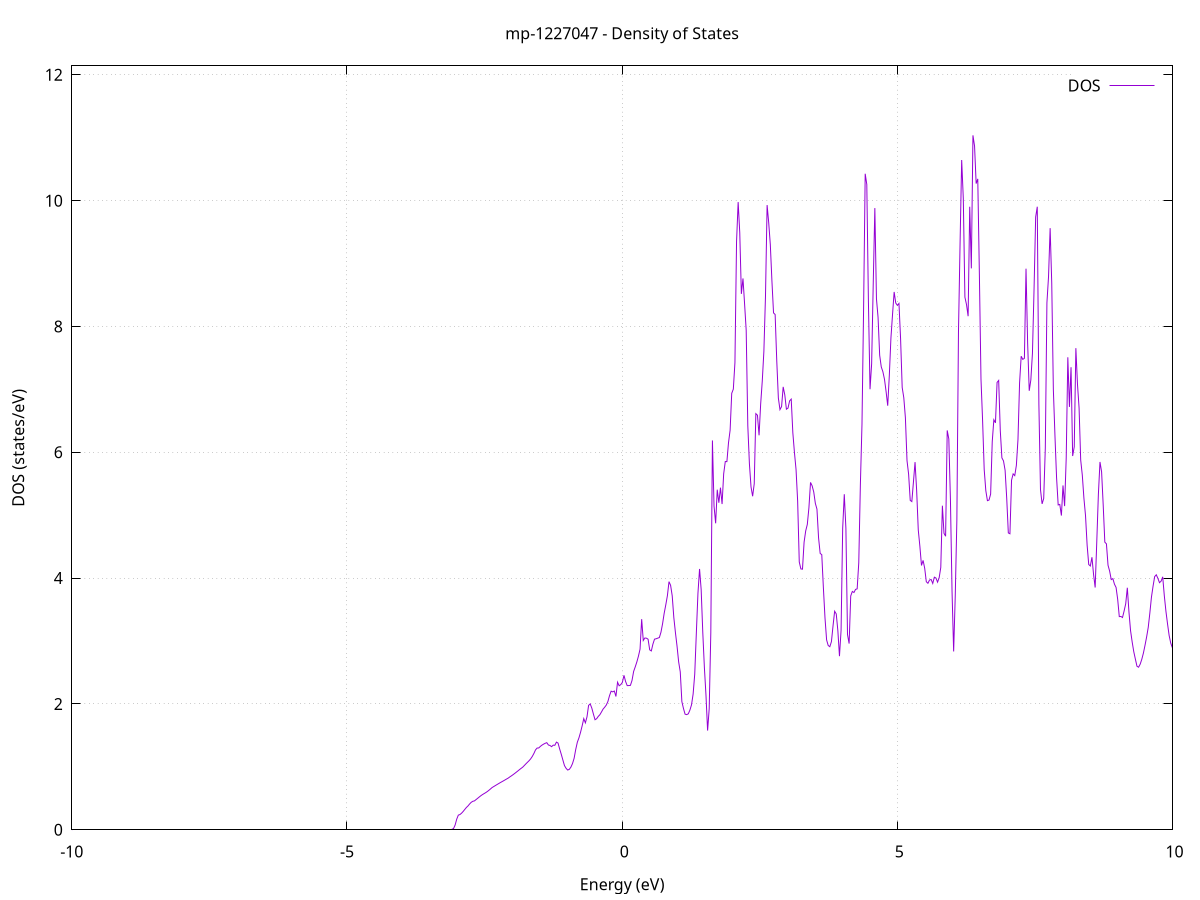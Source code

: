 set title 'mp-1227047 - Density of States'
set xlabel 'Energy (eV)'
set ylabel 'DOS (states/eV)'
set grid
set xrange [-10:10]
set yrange [0:12.142]
set xzeroaxis lt -1
set terminal png size 800,600
set output 'mp-1227047_dos_gnuplot.png'
plot '-' using 1:2 with lines title 'DOS'
-43.008500 0.000000
-42.979300 0.000000
-42.950100 0.000000
-42.920900 0.000000
-42.891600 0.000000
-42.862400 0.000000
-42.833200 0.000000
-42.804000 0.000000
-42.774800 0.000000
-42.745500 0.000000
-42.716300 0.000000
-42.687100 0.000000
-42.657900 0.000000
-42.628600 0.000000
-42.599400 0.000000
-42.570200 0.000000
-42.541000 0.000000
-42.511800 0.000000
-42.482500 0.000000
-42.453300 0.000000
-42.424100 0.000000
-42.394900 0.000000
-42.365700 0.000000
-42.336400 0.000000
-42.307200 0.000000
-42.278000 0.000000
-42.248800 0.000000
-42.219600 0.000000
-42.190300 0.000000
-42.161100 0.000000
-42.131900 0.000000
-42.102700 0.000000
-42.073500 0.000000
-42.044200 0.000000
-42.015000 0.000000
-41.985800 0.000000
-41.956600 0.000000
-41.927400 0.000000
-41.898100 0.000000
-41.868900 0.000000
-41.839700 0.000000
-41.810500 0.000000
-41.781300 0.000000
-41.752000 0.000000
-41.722800 0.000000
-41.693600 0.000000
-41.664400 0.000000
-41.635200 0.000000
-41.605900 0.000000
-41.576700 0.000000
-41.547500 0.000000
-41.518300 0.000000
-41.489100 0.000000
-41.459800 0.000000
-41.430600 0.000000
-41.401400 0.000000
-41.372200 0.000000
-41.342900 0.000000
-41.313700 0.000000
-41.284500 0.000000
-41.255300 0.000000
-41.226100 0.000000
-41.196800 0.000000
-41.167600 0.000000
-41.138400 0.000000
-41.109200 0.000000
-41.080000 0.000000
-41.050700 0.000000
-41.021500 0.000000
-40.992300 0.000000
-40.963100 0.000000
-40.933900 0.000000
-40.904600 0.000000
-40.875400 0.000000
-40.846200 0.000000
-40.817000 0.000000
-40.787800 0.000000
-40.758500 0.000000
-40.729300 0.000000
-40.700100 0.000000
-40.670900 0.000000
-40.641700 0.000000
-40.612400 0.000000
-40.583200 0.000000
-40.554000 0.000000
-40.524800 0.000000
-40.495600 0.000000
-40.466300 0.000000
-40.437100 0.000000
-40.407900 0.000000
-40.378700 0.000000
-40.349500 0.000000
-40.320200 0.000000
-40.291000 0.000000
-40.261800 0.000000
-40.232600 0.000000
-40.203300 0.000000
-40.174100 0.000000
-40.144900 0.000000
-40.115700 0.000000
-40.086500 0.000000
-40.057200 0.000000
-40.028000 0.000000
-39.998800 0.000000
-39.969600 0.000000
-39.940400 0.000000
-39.911100 0.000000
-39.881900 0.000000
-39.852700 0.000000
-39.823500 0.000000
-39.794300 0.000000
-39.765000 0.000000
-39.735800 0.000000
-39.706600 0.000000
-39.677400 0.000000
-39.648200 0.000000
-39.618900 0.000000
-39.589700 0.000000
-39.560500 0.000000
-39.531300 0.000000
-39.502100 0.000000
-39.472800 0.000000
-39.443600 0.000000
-39.414400 0.000000
-39.385200 0.000000
-39.356000 0.000000
-39.326700 0.000000
-39.297500 0.000000
-39.268300 0.000000
-39.239100 0.000000
-39.209900 0.000000
-39.180600 0.000000
-39.151400 0.000000
-39.122200 0.000000
-39.093000 0.000000
-39.063800 0.000000
-39.034500 0.000000
-39.005300 0.000000
-38.976100 0.000000
-38.946900 0.000000
-38.917600 0.000000
-38.888400 0.000000
-38.859200 0.000000
-38.830000 0.000000
-38.800800 0.000000
-38.771500 0.000000
-38.742300 0.000000
-38.713100 0.000000
-38.683900 0.000000
-38.654700 0.000000
-38.625400 0.000000
-38.596200 0.000000
-38.567000 0.000000
-38.537800 0.000000
-38.508600 0.000000
-38.479300 0.000000
-38.450100 0.000000
-38.420900 0.000000
-38.391700 0.000000
-38.362500 0.000000
-38.333200 0.000000
-38.304000 0.000000
-38.274800 0.000000
-38.245600 0.000000
-38.216400 0.000000
-38.187100 0.000000
-38.157900 0.000000
-38.128700 0.000000
-38.099500 0.000000
-38.070300 0.000000
-38.041000 0.000000
-38.011800 0.000000
-37.982600 0.000000
-37.953400 0.000000
-37.924200 0.000000
-37.894900 0.000000
-37.865700 0.000000
-37.836500 0.000000
-37.807300 0.000000
-37.778100 0.000000
-37.748800 0.000000
-37.719600 0.000000
-37.690400 0.000000
-37.661200 0.000000
-37.631900 0.000000
-37.602700 0.000000
-37.573500 0.000000
-37.544300 0.000000
-37.515100 0.000000
-37.485800 0.000000
-37.456600 0.000000
-37.427400 0.000000
-37.398200 0.000000
-37.369000 0.000000
-37.339700 0.000000
-37.310500 0.000000
-37.281300 0.000000
-37.252100 0.000000
-37.222900 0.000000
-37.193600 0.000000
-37.164400 0.000000
-37.135200 0.000000
-37.106000 0.000000
-37.076800 0.000000
-37.047500 0.000000
-37.018300 0.000000
-36.989100 0.000000
-36.959900 0.000000
-36.930700 0.000000
-36.901400 0.000000
-36.872200 0.000000
-36.843000 0.000000
-36.813800 0.000000
-36.784600 0.000000
-36.755300 0.000000
-36.726100 0.000000
-36.696900 0.000000
-36.667700 0.000000
-36.638500 0.000000
-36.609200 0.000000
-36.580000 0.000000
-36.550800 0.000000
-36.521600 0.000000
-36.492300 0.000000
-36.463100 0.000000
-36.433900 0.000000
-36.404700 0.000000
-36.375500 0.000000
-36.346200 0.000000
-36.317000 0.000000
-36.287800 0.000000
-36.258600 0.000000
-36.229400 0.000000
-36.200100 0.000000
-36.170900 0.000000
-36.141700 0.000000
-36.112500 0.000000
-36.083300 0.000000
-36.054000 0.000000
-36.024800 0.000000
-35.995600 0.000000
-35.966400 0.000000
-35.937200 0.000000
-35.907900 0.000000
-35.878700 0.000000
-35.849500 0.000000
-35.820300 0.000000
-35.791100 0.000000
-35.761800 0.000000
-35.732600 0.000000
-35.703400 0.000000
-35.674200 0.000000
-35.645000 0.000000
-35.615700 0.000000
-35.586500 0.000000
-35.557300 0.000000
-35.528100 0.000000
-35.498900 0.000000
-35.469600 0.000000
-35.440400 0.000000
-35.411200 0.000000
-35.382000 0.000000
-35.352800 0.000000
-35.323500 0.000000
-35.294300 0.000000
-35.265100 0.000000
-35.235900 0.000000
-35.206600 0.000000
-35.177400 0.000000
-35.148200 0.000000
-35.119000 0.000000
-35.089800 0.000000
-35.060500 0.000000
-35.031300 0.000000
-35.002100 0.000000
-34.972900 0.000000
-34.943700 0.000000
-34.914400 0.000000
-34.885200 0.000000
-34.856000 0.000000
-34.826800 0.000000
-34.797600 0.000000
-34.768300 0.000000
-34.739100 0.000000
-34.709900 0.000000
-34.680700 0.000000
-34.651500 0.000000
-34.622200 0.000000
-34.593000 0.000000
-34.563800 0.000000
-34.534600 0.000000
-34.505400 0.000000
-34.476100 0.000000
-34.446900 0.000000
-34.417700 0.000000
-34.388500 0.000000
-34.359300 0.000000
-34.330000 0.000000
-34.300800 0.000000
-34.271600 0.000000
-34.242400 0.000000
-34.213200 0.000000
-34.183900 0.000000
-34.154700 0.000000
-34.125500 0.000000
-34.096300 0.000000
-34.067100 0.000000
-34.037800 0.000000
-34.008600 0.000000
-33.979400 0.000000
-33.950200 0.000000
-33.920900 0.000000
-33.891700 0.000000
-33.862500 0.000000
-33.833300 0.000000
-33.804100 0.000000
-33.774800 0.000000
-33.745600 0.000000
-33.716400 0.000000
-33.687200 0.000000
-33.658000 0.000000
-33.628700 0.000000
-33.599500 0.000000
-33.570300 0.000000
-33.541100 0.000000
-33.511900 0.000000
-33.482600 0.000000
-33.453400 0.000000
-33.424200 0.000000
-33.395000 0.000000
-33.365800 0.000000
-33.336500 0.000000
-33.307300 0.000000
-33.278100 0.000000
-33.248900 0.000000
-33.219700 0.000000
-33.190400 0.000000
-33.161200 0.000000
-33.132000 0.000000
-33.102800 0.000000
-33.073600 0.000000
-33.044300 0.000000
-33.015100 0.000000
-32.985900 0.000000
-32.956700 0.000000
-32.927500 0.000000
-32.898200 0.000000
-32.869000 0.000000
-32.839800 0.000000
-32.810600 0.000000
-32.781400 0.000000
-32.752100 0.000000
-32.722900 0.000000
-32.693700 0.000000
-32.664500 0.000000
-32.635200 0.000000
-32.606000 0.000000
-32.576800 0.000000
-32.547600 0.000000
-32.518400 0.000000
-32.489100 0.000000
-32.459900 0.000000
-32.430700 0.000000
-32.401500 0.000000
-32.372300 0.000000
-32.343000 0.000000
-32.313800 0.000000
-32.284600 0.000000
-32.255400 0.000000
-32.226200 0.000000
-32.196900 0.000000
-32.167700 0.000000
-32.138500 0.000000
-32.109300 0.000000
-32.080100 0.000000
-32.050800 0.000000
-32.021600 0.000000
-31.992400 0.000000
-31.963200 0.000000
-31.934000 0.000000
-31.904700 0.000000
-31.875500 0.000000
-31.846300 0.000000
-31.817100 0.000000
-31.787900 0.000000
-31.758600 0.000000
-31.729400 0.000000
-31.700200 0.000000
-31.671000 0.000000
-31.641800 0.000000
-31.612500 0.000000
-31.583300 0.000000
-31.554100 0.000000
-31.524900 0.000000
-31.495600 0.000000
-31.466400 0.000000
-31.437200 0.000000
-31.408000 0.000000
-31.378800 0.000000
-31.349500 0.000000
-31.320300 0.000000
-31.291100 0.000000
-31.261900 0.000000
-31.232700 0.000000
-31.203400 0.000000
-31.174200 0.000000
-31.145000 0.000000
-31.115800 0.000000
-31.086600 0.000000
-31.057300 0.000000
-31.028100 0.000000
-30.998900 0.000000
-30.969700 0.000000
-30.940500 0.000000
-30.911200 0.000000
-30.882000 0.000000
-30.852800 0.000000
-30.823600 0.000000
-30.794400 0.000000
-30.765100 0.000000
-30.735900 0.000000
-30.706700 0.000000
-30.677500 0.000000
-30.648300 0.000000
-30.619000 0.000000
-30.589800 0.000000
-30.560600 0.000000
-30.531400 0.000000
-30.502200 0.000000
-30.472900 0.000000
-30.443700 0.000000
-30.414500 0.000000
-30.385300 0.000000
-30.356100 0.000000
-30.326800 0.000000
-30.297600 0.000000
-30.268400 0.000000
-30.239200 0.000000
-30.209900 0.000000
-30.180700 0.000000
-30.151500 0.000000
-30.122300 0.000000
-30.093100 0.000000
-30.063800 0.000000
-30.034600 0.000000
-30.005400 0.000000
-29.976200 0.000000
-29.947000 0.000000
-29.917700 0.000000
-29.888500 0.000000
-29.859300 0.000000
-29.830100 0.000000
-29.800900 0.000000
-29.771600 0.000000
-29.742400 0.000000
-29.713200 0.000000
-29.684000 0.000000
-29.654800 0.000000
-29.625500 0.000000
-29.596300 0.000000
-29.567100 0.000000
-29.537900 0.000000
-29.508700 0.000000
-29.479400 0.000000
-29.450200 0.000000
-29.421000 0.000000
-29.391800 0.000000
-29.362600 0.000000
-29.333300 0.000000
-29.304100 0.000000
-29.274900 0.000000
-29.245700 0.000000
-29.216500 0.000000
-29.187200 0.000000
-29.158000 0.000000
-29.128800 0.000000
-29.099600 0.000000
-29.070400 0.000000
-29.041100 0.000000
-29.011900 0.000000
-28.982700 0.000000
-28.953500 0.000000
-28.924200 0.000000
-28.895000 0.000000
-28.865800 0.000000
-28.836600 0.000000
-28.807400 0.000000
-28.778100 0.000000
-28.748900 0.000000
-28.719700 0.000000
-28.690500 0.000000
-28.661300 0.000000
-28.632000 0.000000
-28.602800 0.000000
-28.573600 0.000000
-28.544400 0.000000
-28.515200 0.000000
-28.485900 0.000000
-28.456700 0.000000
-28.427500 0.000000
-28.398300 0.000000
-28.369100 0.000000
-28.339800 0.000000
-28.310600 0.000000
-28.281400 0.000000
-28.252200 0.000000
-28.223000 0.000000
-28.193700 0.000000
-28.164500 0.000000
-28.135300 0.000000
-28.106100 0.000000
-28.076900 0.000000
-28.047600 0.000000
-28.018400 0.000000
-27.989200 0.000000
-27.960000 0.000000
-27.930800 0.000000
-27.901500 0.000000
-27.872300 0.000000
-27.843100 0.000000
-27.813900 0.000000
-27.784600 0.000000
-27.755400 0.000000
-27.726200 0.000000
-27.697000 0.000000
-27.667800 0.000000
-27.638500 0.000000
-27.609300 0.000000
-27.580100 0.000000
-27.550900 0.000000
-27.521700 0.000000
-27.492400 0.000000
-27.463200 0.000000
-27.434000 0.000000
-27.404800 0.000000
-27.375600 0.000000
-27.346300 0.000000
-27.317100 0.000000
-27.287900 0.000000
-27.258700 0.000000
-27.229500 0.000000
-27.200200 0.000000
-27.171000 0.000000
-27.141800 0.000000
-27.112600 0.000000
-27.083400 0.000000
-27.054100 0.000000
-27.024900 0.000000
-26.995700 0.000000
-26.966500 0.000000
-26.937300 0.000000
-26.908000 0.000000
-26.878800 0.000000
-26.849600 0.000000
-26.820400 0.000000
-26.791200 0.000000
-26.761900 0.000000
-26.732700 0.000000
-26.703500 0.000000
-26.674300 0.000000
-26.645100 0.000000
-26.615800 0.000000
-26.586600 0.000000
-26.557400 0.000000
-26.528200 0.000000
-26.498900 0.000000
-26.469700 0.000000
-26.440500 0.000000
-26.411300 0.000000
-26.382100 0.000000
-26.352800 0.000000
-26.323600 0.000000
-26.294400 0.000000
-26.265200 0.000000
-26.236000 0.000000
-26.206700 0.000000
-26.177500 0.000000
-26.148300 0.000000
-26.119100 0.000000
-26.089900 0.000000
-26.060600 0.000000
-26.031400 0.000000
-26.002200 0.000000
-25.973000 0.000000
-25.943800 0.000000
-25.914500 0.000000
-25.885300 0.000000
-25.856100 0.000000
-25.826900 0.000000
-25.797700 0.000000
-25.768400 0.000000
-25.739200 0.000000
-25.710000 0.000000
-25.680800 0.000000
-25.651600 0.000000
-25.622300 0.000000
-25.593100 0.000000
-25.563900 0.000000
-25.534700 0.000000
-25.505500 0.000000
-25.476200 0.000000
-25.447000 0.000000
-25.417800 0.000000
-25.388600 0.000000
-25.359400 0.000000
-25.330100 0.000000
-25.300900 0.000000
-25.271700 0.000000
-25.242500 0.000000
-25.213200 0.000000
-25.184000 0.000000
-25.154800 0.000000
-25.125600 0.000000
-25.096400 0.000000
-25.067100 0.000000
-25.037900 0.000000
-25.008700 0.000000
-24.979500 0.000000
-24.950300 0.000000
-24.921000 0.000000
-24.891800 0.000000
-24.862600 0.000000
-24.833400 0.000000
-24.804200 0.000000
-24.774900 0.000000
-24.745700 0.000000
-24.716500 0.000000
-24.687300 0.000000
-24.658100 0.000000
-24.628800 0.000000
-24.599600 0.000000
-24.570400 0.000000
-24.541200 0.000000
-24.512000 0.000000
-24.482700 0.000000
-24.453500 0.000000
-24.424300 0.000000
-24.395100 0.000000
-24.365900 0.000000
-24.336600 0.000000
-24.307400 0.000000
-24.278200 0.000000
-24.249000 0.000000
-24.219800 0.000000
-24.190500 0.000000
-24.161300 0.000000
-24.132100 0.000000
-24.102900 0.000000
-24.073700 0.000000
-24.044400 0.000000
-24.015200 0.000000
-23.986000 0.000000
-23.956800 0.000000
-23.927500 0.000000
-23.898300 0.000000
-23.869100 0.000000
-23.839900 0.000000
-23.810700 0.000000
-23.781400 0.000000
-23.752200 0.000000
-23.723000 0.000000
-23.693800 0.000000
-23.664600 0.000000
-23.635300 0.000000
-23.606100 0.000000
-23.576900 0.000000
-23.547700 0.000000
-23.518500 0.000000
-23.489200 0.000000
-23.460000 0.000000
-23.430800 0.000000
-23.401600 0.000000
-23.372400 0.000000
-23.343100 0.000000
-23.313900 0.000000
-23.284700 0.000000
-23.255500 0.000000
-23.226300 0.000000
-23.197000 0.000000
-23.167800 0.000000
-23.138600 0.000000
-23.109400 0.000000
-23.080200 0.000000
-23.050900 0.000000
-23.021700 0.000000
-22.992500 0.000000
-22.963300 0.000000
-22.934100 0.000000
-22.904800 0.000000
-22.875600 0.000000
-22.846400 0.000000
-22.817200 0.000000
-22.787900 0.000000
-22.758700 0.000000
-22.729500 0.000000
-22.700300 0.000000
-22.671100 0.000000
-22.641800 0.000000
-22.612600 0.000000
-22.583400 0.000000
-22.554200 0.000000
-22.525000 0.000000
-22.495700 0.000000
-22.466500 0.000000
-22.437300 0.000000
-22.408100 0.000000
-22.378900 0.000000
-22.349600 0.000000
-22.320400 0.000000
-22.291200 0.000000
-22.262000 0.000000
-22.232800 0.000000
-22.203500 0.000000
-22.174300 0.000000
-22.145100 0.000000
-22.115900 0.000000
-22.086700 0.000000
-22.057400 0.000000
-22.028200 0.000000
-21.999000 0.000000
-21.969800 0.000000
-21.940600 0.000000
-21.911300 0.000000
-21.882100 0.000000
-21.852900 0.000000
-21.823700 0.000000
-21.794500 0.000000
-21.765200 0.000000
-21.736000 0.000000
-21.706800 0.000000
-21.677600 0.000000
-21.648400 66.888200
-21.619100 102.628800
-21.589900 32.338500
-21.560700 55.851200
-21.531500 82.123100
-21.502200 138.476500
-21.473000 0.000000
-21.443800 0.000000
-21.414600 0.000000
-21.385400 249.953100
-21.356100 0.000000
-21.326900 0.000000
-21.297700 0.000000
-21.268500 0.000000
-21.239300 0.000000
-21.210000 0.000000
-21.180800 0.000000
-21.151600 0.000000
-21.122400 0.000000
-21.093200 0.000000
-21.063900 0.000000
-21.034700 0.000000
-21.005500 0.000000
-20.976300 0.000000
-20.947100 0.000000
-20.917800 0.000000
-20.888600 0.000000
-20.859400 0.000000
-20.830200 0.000000
-20.801000 0.000000
-20.771700 0.000000
-20.742500 0.000000
-20.713300 0.000000
-20.684100 0.000000
-20.654900 0.000000
-20.625600 0.000000
-20.596400 0.000000
-20.567200 0.000000
-20.538000 0.000000
-20.508800 0.000000
-20.479500 0.000000
-20.450300 0.000000
-20.421100 0.000000
-20.391900 0.000000
-20.362700 0.000000
-20.333400 0.000000
-20.304200 0.000000
-20.275000 0.000000
-20.245800 0.000000
-20.216500 0.000000
-20.187300 0.000000
-20.158100 0.000000
-20.128900 0.000000
-20.099700 0.000000
-20.070400 0.000000
-20.041200 0.000000
-20.012000 0.000000
-19.982800 0.000000
-19.953600 0.000000
-19.924300 0.000000
-19.895100 0.000000
-19.865900 0.000000
-19.836700 0.000000
-19.807500 0.000000
-19.778200 0.000000
-19.749000 0.000000
-19.719800 0.000000
-19.690600 0.000000
-19.661400 0.000000
-19.632100 0.000000
-19.602900 0.000000
-19.573700 0.000000
-19.544500 0.000000
-19.515300 0.000000
-19.486000 0.000000
-19.456800 0.000000
-19.427600 0.000000
-19.398400 0.000000
-19.369200 0.000000
-19.339900 0.000000
-19.310700 0.000000
-19.281500 0.000000
-19.252300 0.000000
-19.223100 0.000000
-19.193800 0.000000
-19.164600 0.000000
-19.135400 0.000000
-19.106200 0.000000
-19.076900 0.000000
-19.047700 0.000000
-19.018500 0.000000
-18.989300 0.000000
-18.960100 0.000000
-18.930800 0.000000
-18.901600 0.000000
-18.872400 0.000000
-18.843200 0.000000
-18.814000 0.000000
-18.784700 0.000000
-18.755500 0.000000
-18.726300 0.000000
-18.697100 0.000000
-18.667900 0.000000
-18.638600 0.000000
-18.609400 0.000000
-18.580200 0.000000
-18.551000 0.000000
-18.521800 0.000000
-18.492500 0.000000
-18.463300 0.000000
-18.434100 0.000000
-18.404900 0.000000
-18.375700 0.000000
-18.346400 0.000000
-18.317200 0.000000
-18.288000 0.000000
-18.258800 0.000000
-18.229600 0.000000
-18.200300 0.000000
-18.171100 0.000000
-18.141900 0.000000
-18.112700 0.000000
-18.083500 0.000000
-18.054200 0.000000
-18.025000 0.000000
-17.995800 0.000000
-17.966600 0.000000
-17.937400 0.000000
-17.908100 0.000000
-17.878900 0.000000
-17.849700 0.000000
-17.820500 0.000000
-17.791200 0.000000
-17.762000 0.000000
-17.732800 0.000000
-17.703600 0.000000
-17.674400 0.000000
-17.645100 0.000000
-17.615900 0.000000
-17.586700 0.000000
-17.557500 0.000000
-17.528300 0.000000
-17.499000 0.000000
-17.469800 0.000000
-17.440600 0.000000
-17.411400 0.000000
-17.382200 0.000000
-17.352900 0.000000
-17.323700 0.000000
-17.294500 0.000000
-17.265300 0.000000
-17.236100 0.000000
-17.206800 0.000000
-17.177600 0.000000
-17.148400 0.000000
-17.119200 0.000000
-17.090000 0.000000
-17.060700 0.000000
-17.031500 0.000000
-17.002300 0.000000
-16.973100 0.000000
-16.943900 0.000000
-16.914600 0.000000
-16.885400 0.000000
-16.856200 0.000000
-16.827000 0.000000
-16.797800 0.000000
-16.768500 0.000000
-16.739300 0.000000
-16.710100 0.000000
-16.680900 0.000000
-16.651700 0.000000
-16.622400 0.000000
-16.593200 0.000000
-16.564000 0.000000
-16.534800 0.000000
-16.505500 0.000000
-16.476300 0.000000
-16.447100 0.000000
-16.417900 0.000000
-16.388700 0.000000
-16.359400 0.000000
-16.330200 0.000000
-16.301000 0.000000
-16.271800 0.000000
-16.242600 0.000000
-16.213300 0.000000
-16.184100 0.000000
-16.154900 0.000000
-16.125700 0.000000
-16.096500 0.000000
-16.067200 0.000000
-16.038000 0.000000
-16.008800 0.000000
-15.979600 0.000000
-15.950400 0.000000
-15.921100 0.000000
-15.891900 0.000000
-15.862700 0.000000
-15.833500 0.000000
-15.804300 0.000000
-15.775000 0.000000
-15.745800 0.000000
-15.716600 0.000000
-15.687400 0.000000
-15.658200 0.000000
-15.628900 0.000000
-15.599700 0.000000
-15.570500 0.000000
-15.541300 0.000000
-15.512100 0.000000
-15.482800 0.000000
-15.453600 0.000000
-15.424400 0.000000
-15.395200 0.000000
-15.365900 0.000000
-15.336700 0.000000
-15.307500 0.000000
-15.278300 0.000000
-15.249100 0.000000
-15.219800 0.000000
-15.190600 0.000000
-15.161400 0.000000
-15.132200 0.000000
-15.103000 0.000000
-15.073700 0.000000
-15.044500 0.000000
-15.015300 0.000000
-14.986100 0.000000
-14.956900 0.000000
-14.927600 0.000000
-14.898400 0.000000
-14.869200 0.000000
-14.840000 0.000000
-14.810800 0.000000
-14.781500 0.000000
-14.752300 0.000000
-14.723100 0.000000
-14.693900 0.000000
-14.664700 0.000000
-14.635400 0.000000
-14.606200 0.000000
-14.577000 0.000000
-14.547800 0.000000
-14.518600 0.000000
-14.489300 0.000000
-14.460100 0.000000
-14.430900 0.000000
-14.401700 0.000000
-14.372500 0.000000
-14.343200 0.000000
-14.314000 0.000000
-14.284800 0.000000
-14.255600 0.000000
-14.226400 0.000000
-14.197100 0.000000
-14.167900 0.000000
-14.138700 0.000000
-14.109500 0.000000
-14.080200 0.000000
-14.051000 0.000000
-14.021800 0.000000
-13.992600 0.000000
-13.963400 0.000000
-13.934100 0.000000
-13.904900 0.000000
-13.875700 0.000000
-13.846500 0.000000
-13.817300 0.000000
-13.788000 0.000000
-13.758800 0.000000
-13.729600 0.000000
-13.700400 0.000000
-13.671200 0.000000
-13.641900 0.000000
-13.612700 0.000000
-13.583500 0.000000
-13.554300 0.000000
-13.525100 0.000000
-13.495800 0.000000
-13.466600 0.000000
-13.437400 0.000000
-13.408200 0.000000
-13.379000 0.000000
-13.349700 0.000000
-13.320500 0.000000
-13.291300 0.000000
-13.262100 0.000000
-13.232900 0.000000
-13.203600 0.000000
-13.174400 0.000000
-13.145200 0.000000
-13.116000 0.000000
-13.086800 0.000000
-13.057500 0.000000
-13.028300 0.000000
-12.999100 0.000000
-12.969900 0.000000
-12.940700 0.000000
-12.911400 0.000000
-12.882200 0.000000
-12.853000 0.000000
-12.823800 0.000000
-12.794500 0.000000
-12.765300 0.000000
-12.736100 0.000000
-12.706900 0.000000
-12.677700 0.000000
-12.648400 0.000000
-12.619200 0.000000
-12.590000 0.000000
-12.560800 0.000000
-12.531600 0.000000
-12.502300 0.000000
-12.473100 0.000000
-12.443900 0.000000
-12.414700 0.000000
-12.385500 0.000000
-12.356200 0.000000
-12.327000 0.000000
-12.297800 0.000000
-12.268600 0.000000
-12.239400 0.000000
-12.210100 0.000000
-12.180900 0.000000
-12.151700 0.000000
-12.122500 0.000000
-12.093300 0.000000
-12.064000 0.000000
-12.034800 0.000000
-12.005600 0.000000
-11.976400 0.000000
-11.947200 0.000000
-11.917900 0.000000
-11.888700 0.000000
-11.859500 0.000000
-11.830300 0.000000
-11.801100 0.000000
-11.771800 0.000000
-11.742600 0.000000
-11.713400 0.000000
-11.684200 0.000000
-11.655000 0.000000
-11.625700 0.000000
-11.596500 0.000000
-11.567300 0.000000
-11.538100 0.000000
-11.508800 0.000000
-11.479600 0.000000
-11.450400 0.000000
-11.421200 0.000000
-11.392000 0.000000
-11.362700 0.000000
-11.333500 0.000000
-11.304300 0.000000
-11.275100 0.000000
-11.245900 0.000000
-11.216600 0.000000
-11.187400 0.000000
-11.158200 0.000000
-11.129000 0.000000
-11.099800 0.000000
-11.070500 0.000000
-11.041300 0.000000
-11.012100 0.000000
-10.982900 0.000000
-10.953700 0.000000
-10.924400 0.000000
-10.895200 0.000000
-10.866000 0.000000
-10.836800 0.000000
-10.807600 0.000000
-10.778300 0.000000
-10.749100 0.000000
-10.719900 0.000000
-10.690700 0.000000
-10.661500 0.000000
-10.632200 0.000000
-10.603000 0.000000
-10.573800 0.000000
-10.544600 0.000000
-10.515400 0.000000
-10.486100 0.000000
-10.456900 0.000000
-10.427700 0.000000
-10.398500 0.000000
-10.369200 0.000000
-10.340000 0.000000
-10.310800 0.000000
-10.281600 0.000000
-10.252400 0.000000
-10.223100 0.000000
-10.193900 0.000000
-10.164700 0.000000
-10.135500 0.000000
-10.106300 0.000000
-10.077000 0.000000
-10.047800 0.000000
-10.018600 0.000000
-9.989400 0.000000
-9.960200 0.000000
-9.930900 0.000000
-9.901700 0.000000
-9.872500 0.000000
-9.843300 0.000000
-9.814100 0.000000
-9.784800 0.000000
-9.755600 0.000000
-9.726400 0.000000
-9.697200 0.000000
-9.668000 0.000000
-9.638700 0.000000
-9.609500 0.000000
-9.580300 0.000000
-9.551100 0.000000
-9.521900 0.000000
-9.492600 0.000000
-9.463400 0.000000
-9.434200 0.000000
-9.405000 0.000000
-9.375800 0.000000
-9.346500 0.000000
-9.317300 0.000000
-9.288100 0.000000
-9.258900 0.000000
-9.229700 0.000000
-9.200400 0.000000
-9.171200 0.000000
-9.142000 0.000000
-9.112800 0.000000
-9.083500 0.000000
-9.054300 0.000000
-9.025100 0.000000
-8.995900 0.000000
-8.966700 0.000000
-8.937400 0.000000
-8.908200 0.000000
-8.879000 0.000000
-8.849800 0.000000
-8.820600 0.000000
-8.791300 0.000000
-8.762100 0.000000
-8.732900 0.000000
-8.703700 0.000000
-8.674500 0.000000
-8.645200 0.000000
-8.616000 0.000000
-8.586800 0.000000
-8.557600 0.000000
-8.528400 0.000000
-8.499100 0.000000
-8.469900 0.000000
-8.440700 0.000000
-8.411500 0.000000
-8.382300 0.000000
-8.353000 0.000000
-8.323800 0.000000
-8.294600 0.000000
-8.265400 0.000000
-8.236200 0.000000
-8.206900 0.000000
-8.177700 0.000000
-8.148500 0.000000
-8.119300 0.000000
-8.090100 0.000000
-8.060800 0.000000
-8.031600 0.000000
-8.002400 0.000000
-7.973200 0.000000
-7.944000 0.000000
-7.914700 0.000000
-7.885500 0.000000
-7.856300 0.000000
-7.827100 0.000000
-7.797800 0.000000
-7.768600 0.000000
-7.739400 0.000000
-7.710200 0.000000
-7.681000 0.000000
-7.651700 0.000000
-7.622500 0.000000
-7.593300 0.000000
-7.564100 0.000000
-7.534900 0.000000
-7.505600 0.000000
-7.476400 0.000000
-7.447200 0.000000
-7.418000 0.000000
-7.388800 0.000000
-7.359500 0.000000
-7.330300 0.000000
-7.301100 0.000000
-7.271900 0.000000
-7.242700 0.000000
-7.213400 0.000000
-7.184200 0.000000
-7.155000 0.000000
-7.125800 0.000000
-7.096600 0.000000
-7.067300 0.000000
-7.038100 0.000000
-7.008900 0.000000
-6.979700 0.000000
-6.950500 0.000000
-6.921200 0.000000
-6.892000 0.000000
-6.862800 0.000000
-6.833600 0.000000
-6.804400 0.000000
-6.775100 0.000000
-6.745900 0.000000
-6.716700 0.000000
-6.687500 0.000000
-6.658200 0.000000
-6.629000 0.000000
-6.599800 0.000000
-6.570600 0.000000
-6.541400 0.000000
-6.512100 0.000000
-6.482900 0.000000
-6.453700 0.000000
-6.424500 0.000000
-6.395300 0.000000
-6.366000 0.000000
-6.336800 0.000000
-6.307600 0.000000
-6.278400 0.000000
-6.249200 0.000000
-6.219900 0.000000
-6.190700 0.000000
-6.161500 0.000000
-6.132300 0.000000
-6.103100 0.000000
-6.073800 0.000000
-6.044600 0.000000
-6.015400 0.000000
-5.986200 0.000000
-5.957000 0.000000
-5.927700 0.000000
-5.898500 0.000000
-5.869300 0.000000
-5.840100 0.000000
-5.810900 0.000000
-5.781600 0.000000
-5.752400 0.000000
-5.723200 0.000000
-5.694000 0.000000
-5.664800 0.000000
-5.635500 0.000000
-5.606300 0.000000
-5.577100 0.000000
-5.547900 0.000000
-5.518700 0.000000
-5.489400 0.000000
-5.460200 0.000000
-5.431000 0.000000
-5.401800 0.000000
-5.372500 0.000000
-5.343300 0.000000
-5.314100 0.000000
-5.284900 0.000000
-5.255700 0.000000
-5.226400 0.000000
-5.197200 0.000000
-5.168000 0.000000
-5.138800 0.000000
-5.109600 0.000000
-5.080300 0.000000
-5.051100 0.000000
-5.021900 0.000000
-4.992700 0.000000
-4.963500 0.000000
-4.934200 0.000000
-4.905000 0.000000
-4.875800 0.000000
-4.846600 0.000000
-4.817400 0.000000
-4.788100 0.000000
-4.758900 0.000000
-4.729700 0.000000
-4.700500 0.000000
-4.671300 0.000000
-4.642000 0.000000
-4.612800 0.000000
-4.583600 0.000000
-4.554400 0.000000
-4.525200 0.000000
-4.495900 0.000000
-4.466700 0.000000
-4.437500 0.000000
-4.408300 0.000000
-4.379100 0.000000
-4.349800 0.000000
-4.320600 0.000000
-4.291400 0.000000
-4.262200 0.000000
-4.233000 0.000000
-4.203700 0.000000
-4.174500 0.000000
-4.145300 0.000000
-4.116100 0.000000
-4.086800 0.000000
-4.057600 0.000000
-4.028400 0.000000
-3.999200 0.000000
-3.970000 0.000000
-3.940700 0.000000
-3.911500 0.000000
-3.882300 0.000000
-3.853100 0.000000
-3.823900 0.000000
-3.794600 0.000000
-3.765400 0.000000
-3.736200 0.000000
-3.707000 0.000000
-3.677800 0.000000
-3.648500 0.000000
-3.619300 0.000000
-3.590100 0.000000
-3.560900 0.000000
-3.531700 0.000000
-3.502400 0.000000
-3.473200 0.000000
-3.444000 0.000000
-3.414800 0.000000
-3.385600 0.000000
-3.356300 0.000000
-3.327100 0.000000
-3.297900 0.000000
-3.268700 0.000000
-3.239500 0.000000
-3.210200 0.000000
-3.181000 0.000000
-3.151800 0.000000
-3.122600 0.000000
-3.093400 0.000000
-3.064100 0.018600
-3.034900 0.075000
-3.005700 0.169000
-2.976500 0.233100
-2.947300 0.241800
-2.918000 0.263500
-2.888800 0.291200
-2.859600 0.323300
-2.830400 0.354100
-2.801100 0.378800
-2.771900 0.409700
-2.742700 0.436200
-2.713500 0.452500
-2.684300 0.458900
-2.655000 0.479400
-2.625800 0.500000
-2.596600 0.521100
-2.567400 0.541300
-2.538200 0.559200
-2.508900 0.574800
-2.479700 0.590000
-2.450500 0.607500
-2.421300 0.627400
-2.392100 0.648900
-2.362800 0.671300
-2.333600 0.686800
-2.304400 0.702400
-2.275200 0.717900
-2.246000 0.733100
-2.216700 0.748300
-2.187500 0.762800
-2.158300 0.776900
-2.129100 0.791800
-2.099900 0.806700
-2.070600 0.821400
-2.041400 0.840100
-2.012200 0.857100
-1.983000 0.875300
-1.953800 0.894400
-1.924500 0.914400
-1.895300 0.934800
-1.866100 0.955600
-1.836900 0.975500
-1.807700 0.994500
-1.778400 1.020800
-1.749200 1.047600
-1.720000 1.073100
-1.690800 1.098300
-1.661500 1.128100
-1.632300 1.166300
-1.603100 1.213600
-1.573900 1.270100
-1.544700 1.298900
-1.515400 1.300400
-1.486200 1.325200
-1.457000 1.345100
-1.427800 1.361100
-1.398600 1.374300
-1.369300 1.384500
-1.340100 1.347600
-1.310900 1.339600
-1.281700 1.321000
-1.252500 1.345400
-1.223200 1.342600
-1.194000 1.393300
-1.164800 1.378100
-1.135600 1.285300
-1.106400 1.200800
-1.077100 1.109600
-1.047900 1.020100
-1.018700 0.977000
-0.989500 0.949400
-0.960300 0.960100
-0.931000 0.996200
-0.901800 1.052600
-0.872600 1.136900
-0.843400 1.276500
-0.814200 1.391700
-0.784900 1.461200
-0.755700 1.549500
-0.726500 1.652900
-0.697300 1.767000
-0.668100 1.699600
-0.638800 1.794300
-0.609600 1.977500
-0.580400 2.000700
-0.551200 1.934200
-0.522000 1.838600
-0.492700 1.749200
-0.463500 1.765200
-0.434300 1.801700
-0.405100 1.828300
-0.375800 1.871900
-0.346600 1.918100
-0.317400 1.947800
-0.288200 1.982400
-0.259000 2.038300
-0.229700 2.130600
-0.200500 2.203100
-0.171300 2.192300
-0.142100 2.205400
-0.112900 2.118800
-0.083600 2.345700
-0.054400 2.289200
-0.025200 2.307200
0.004000 2.342700
0.033200 2.455400
0.062500 2.357500
0.091700 2.291400
0.120900 2.292200
0.150100 2.295200
0.179300 2.373000
0.208600 2.516200
0.237800 2.589100
0.267000 2.667300
0.296200 2.759800
0.325400 2.871700
0.354700 3.347600
0.383900 3.009100
0.413100 3.048300
0.442300 3.045300
0.471500 3.028600
0.500800 2.859600
0.530000 2.842600
0.559200 2.951500
0.588400 3.029900
0.617600 3.036000
0.646900 3.046100
0.676100 3.055300
0.705300 3.139900
0.734500 3.274600
0.763700 3.441000
0.793000 3.575100
0.822200 3.720200
0.851400 3.943900
0.880600 3.885100
0.909900 3.717900
0.939100 3.372700
0.968300 3.133200
0.997500 2.918300
1.026700 2.669000
1.056000 2.509000
1.085200 2.037100
1.114400 1.927400
1.143600 1.837400
1.172800 1.830200
1.202100 1.843200
1.231300 1.902400
1.260500 1.986100
1.289700 2.157500
1.318900 2.473100
1.348200 3.127700
1.377400 3.760500
1.406600 4.145700
1.435800 3.818800
1.465000 3.139700
1.494300 2.580700
1.523500 2.134700
1.552700 1.577200
1.581900 1.924800
1.611100 3.133400
1.640400 6.188400
1.669600 5.145100
1.698800 4.871300
1.728000 5.405700
1.757200 5.198000
1.786500 5.437800
1.815700 5.177200
1.844900 5.658500
1.874100 5.853000
1.903300 5.851500
1.932600 6.152500
1.961800 6.350100
1.991000 6.937200
2.020200 7.003600
2.049500 7.425000
2.078700 9.347300
2.107900 9.977200
2.137100 9.488700
2.166300 8.517500
2.195600 8.763600
2.224800 8.357600
2.254000 7.940300
2.283200 6.423100
2.312400 5.817700
2.341700 5.450000
2.370900 5.301000
2.400100 5.501000
2.429300 6.614400
2.458500 6.589400
2.487800 6.270300
2.517000 6.768200
2.546200 7.133900
2.575400 7.605500
2.604600 8.479800
2.633900 9.929600
2.663100 9.650300
2.692300 9.301900
2.721500 8.722300
2.750700 8.215600
2.780000 8.189800
2.809200 7.456600
2.838400 6.862700
2.867600 6.678200
2.896800 6.726100
2.926100 7.039800
2.955300 6.912600
2.984500 6.684900
3.013700 6.702100
3.042900 6.817400
3.072200 6.845100
3.101400 6.311300
3.130600 5.997800
3.159800 5.725800
3.189000 5.222400
3.218300 4.256700
3.247500 4.146500
3.276700 4.142500
3.305900 4.570900
3.335200 4.750300
3.364400 4.853200
3.393600 5.117400
3.422800 5.521300
3.452000 5.467800
3.481300 5.369600
3.510500 5.188000
3.539700 5.096900
3.568900 4.640200
3.598100 4.393000
3.627400 4.372700
3.656600 3.844900
3.685800 3.368200
3.715000 3.017400
3.744200 2.929000
3.773500 2.909900
3.802700 2.990500
3.831900 3.241400
3.861100 3.473800
3.890300 3.430800
3.919600 3.163900
3.948800 2.760000
3.978000 3.169500
4.007200 4.794000
4.036400 5.333700
4.065700 4.790100
4.094900 3.102500
4.124100 2.959600
4.153300 3.716700
4.182500 3.788300
4.211800 3.771500
4.241000 3.820800
4.270200 3.829300
4.299400 4.242800
4.328600 5.484500
4.357900 6.444100
4.387100 8.283500
4.416300 10.427300
4.445500 10.256300
4.474700 8.397100
4.504000 7.002400
4.533200 7.403400
4.562400 8.678700
4.591600 9.881500
4.620900 8.440300
4.650100 8.144500
4.679300 7.542300
4.708500 7.356700
4.737700 7.280600
4.767000 7.159400
4.796200 6.963600
4.825400 6.740300
4.854600 7.220200
4.883800 7.815600
4.913100 8.191700
4.942300 8.548700
4.971500 8.372600
5.000700 8.335700
5.029900 8.366100
5.059200 7.808600
5.088400 7.031000
5.117600 6.867900
5.146800 6.549000
5.176000 5.868500
5.205300 5.651500
5.234500 5.235200
5.263700 5.216800
5.292900 5.528700
5.322100 5.843800
5.351400 5.389700
5.380600 4.766000
5.409800 4.506200
5.439000 4.201400
5.468200 4.282000
5.497500 4.156300
5.526700 3.942700
5.555900 3.918100
5.585100 3.969700
5.614300 3.978200
5.643600 3.915300
5.672800 4.015100
5.702000 4.001400
5.731200 3.935800
5.760500 4.007300
5.789700 4.170400
5.818900 5.151400
5.848100 4.712600
5.877300 4.665600
5.906600 6.347800
5.935800 6.211600
5.965000 5.246800
5.994200 3.792000
6.023400 2.834000
6.052700 3.719000
6.081900 4.920300
6.111100 7.910300
6.140300 9.325500
6.169500 10.645500
6.198800 10.035800
6.228000 8.466000
6.257200 8.347300
6.286400 8.163200
6.315600 9.903300
6.344900 8.923200
6.374100 11.037800
6.403300 10.867900
6.432500 10.271000
6.461700 10.345700
6.491000 8.832600
6.520200 7.163000
6.549400 6.504900
6.578600 5.726700
6.607800 5.391700
6.637100 5.231200
6.666300 5.240800
6.695500 5.335600
6.724700 6.168700
6.753900 6.516700
6.783200 6.468500
6.812400 7.110700
6.841600 7.142100
6.870800 6.344600
6.900000 5.911700
6.929300 5.862800
6.958500 5.713400
6.987700 5.269700
7.016900 4.718400
7.046200 4.705000
7.075400 5.556000
7.104600 5.657000
7.133800 5.629200
7.163000 5.791800
7.192300 6.203900
7.221500 7.103600
7.250700 7.527100
7.279900 7.476700
7.309100 7.493800
7.338400 8.918100
7.367600 7.740600
7.396800 6.977700
7.426000 7.150200
7.455200 7.572900
7.484500 8.598500
7.513700 9.741000
7.542900 9.903200
7.572100 6.769900
7.601300 5.408100
7.630600 5.179900
7.659800 5.266300
7.689000 6.066100
7.718200 8.375400
7.747400 8.790100
7.776700 9.562900
7.805900 8.689300
7.835100 6.996400
7.864300 6.264400
7.893500 5.596800
7.922800 5.163300
7.952000 5.171400
7.981200 4.994500
8.010400 5.473100
8.039600 5.144400
8.068900 5.910300
8.098100 7.510200
8.127300 6.721700
8.156500 7.352400
8.185700 5.940800
8.215000 6.087500
8.244200 7.654900
8.273400 7.084300
8.302600 6.705100
8.331900 5.877600
8.361100 5.636400
8.390300 5.271500
8.419500 4.994100
8.448700 4.524400
8.478000 4.216000
8.507200 4.193200
8.536400 4.331700
8.565600 4.059400
8.594800 3.850600
8.624100 4.578600
8.653300 5.332400
8.682500 5.846500
8.711700 5.689700
8.740900 5.161900
8.770200 4.571900
8.799400 4.544900
8.828600 4.204700
8.857800 4.111200
8.887000 3.976900
8.916300 3.991900
8.945500 3.903600
8.974700 3.851900
9.003900 3.663400
9.033100 3.388400
9.062400 3.390700
9.091600 3.374000
9.120800 3.477800
9.150000 3.592500
9.179200 3.847000
9.208500 3.465900
9.237700 3.167000
9.266900 2.987300
9.296100 2.831700
9.325300 2.713300
9.354600 2.599100
9.383800 2.583900
9.413000 2.632500
9.442200 2.710200
9.471400 2.808600
9.500700 2.932400
9.529900 3.065500
9.559100 3.216400
9.588300 3.443300
9.617600 3.698200
9.646800 3.871400
9.676000 4.024300
9.705200 4.053100
9.734400 3.996300
9.763700 3.927500
9.792900 3.951400
9.822100 4.020700
9.851300 3.720300
9.880500 3.474100
9.909800 3.272700
9.939000 3.087600
9.968200 2.966600
9.997400 2.895200
10.026600 2.934600
10.055900 3.109700
10.085100 3.196000
10.114300 3.192800
10.143500 3.513500
10.172700 3.491300
10.202000 3.578100
10.231200 3.693300
10.260400 3.848800
10.289600 3.902700
10.318800 4.044200
10.348100 4.310400
10.377300 4.505800
10.406500 4.615300
10.435700 4.774200
10.464900 4.750500
10.494200 4.825700
10.523400 4.838000
10.552600 4.757300
10.581800 4.575000
10.611000 4.843900
10.640300 5.163500
10.669500 5.477700
10.698700 5.766500
10.727900 6.093300
10.757200 6.429400
10.786400 6.274200
10.815600 6.002000
10.844800 5.697400
10.874000 5.664800
10.903300 5.745300
10.932500 5.580600
10.961700 5.390600
10.990900 5.255100
11.020100 5.213900
11.049400 5.264700
11.078600 5.335200
11.107800 5.738200
11.137000 6.440400
11.166200 6.971900
11.195500 6.694600
11.224700 5.680600
11.253900 5.211200
11.283100 4.801700
11.312300 4.510800
11.341600 4.492600
11.370800 5.629500
11.400000 5.114100
11.429200 5.228400
11.458400 5.635500
11.487700 5.950900
11.516900 5.791000
11.546100 5.713100
11.575300 5.573600
11.604500 4.908700
11.633800 5.182700
11.663000 6.637100
11.692200 7.978700
11.721400 6.673600
11.750600 5.750700
11.779900 6.008300
11.809100 6.385200
11.838300 6.986500
11.867500 6.801400
11.896700 6.812200
11.926000 6.592900
11.955200 6.849700
11.984400 6.239300
12.013600 5.992300
12.042900 6.051800
12.072100 6.433000
12.101300 7.159500
12.130500 7.233500
12.159700 7.433600
12.189000 6.745200
12.218200 6.728700
12.247400 5.877500
12.276600 5.097500
12.305800 4.691300
12.335100 4.229800
12.364300 3.599900
12.393500 2.935700
12.422700 2.407600
12.451900 1.992400
12.481200 1.361900
12.510400 1.137300
12.539600 0.993300
12.568800 0.801800
12.598000 0.484500
12.627300 0.072100
12.656500 0.010600
12.685700 0.006000
12.714900 0.002800
12.744100 0.000800
12.773400 0.000000
12.802600 0.000000
12.831800 0.000000
12.861000 0.000000
12.890200 0.000000
12.919500 0.000000
12.948700 0.000000
12.977900 0.000000
13.007100 0.000000
13.036300 0.000000
13.065600 0.000000
13.094800 0.000000
13.124000 0.000000
13.153200 0.000000
13.182400 0.000000
13.211700 0.000000
13.240900 0.000000
13.270100 0.000000
13.299300 0.000000
13.328600 0.000000
13.357800 0.000000
13.387000 0.000000
13.416200 0.000000
13.445400 0.000000
13.474700 0.000000
13.503900 0.000000
13.533100 0.000000
13.562300 0.000000
13.591500 0.000000
13.620800 0.000000
13.650000 0.000000
13.679200 0.000000
13.708400 0.000000
13.737600 0.000000
13.766900 0.000000
13.796100 0.000000
13.825300 0.000000
13.854500 0.000000
13.883700 0.000000
13.913000 0.000000
13.942200 0.000000
13.971400 0.000000
14.000600 0.000000
14.029800 0.000000
14.059100 0.000000
14.088300 0.000000
14.117500 0.000000
14.146700 0.000000
14.175900 0.000000
14.205200 0.000000
14.234400 0.000000
14.263600 0.000000
14.292800 0.000000
14.322000 0.000000
14.351300 0.000000
14.380500 0.000000
14.409700 0.000000
14.438900 0.000000
14.468200 0.000000
14.497400 0.000000
14.526600 0.000000
14.555800 0.000000
14.585000 0.000000
14.614300 0.000000
14.643500 0.000000
14.672700 0.000000
14.701900 0.000000
14.731100 0.000000
14.760400 0.000000
14.789600 0.000000
14.818800 0.000000
14.848000 0.000000
14.877200 0.000000
14.906500 0.000000
14.935700 0.000000
14.964900 0.000000
14.994100 0.000000
15.023300 0.000000
15.052600 0.000000
15.081800 0.000000
15.111000 0.000000
15.140200 0.000000
15.169400 0.000000
15.198700 0.000000
15.227900 0.000000
15.257100 0.000000
15.286300 0.000000
15.315500 0.000000
15.344800 0.000000
15.374000 0.000000
15.403200 0.000000
15.432400 0.000000
e
